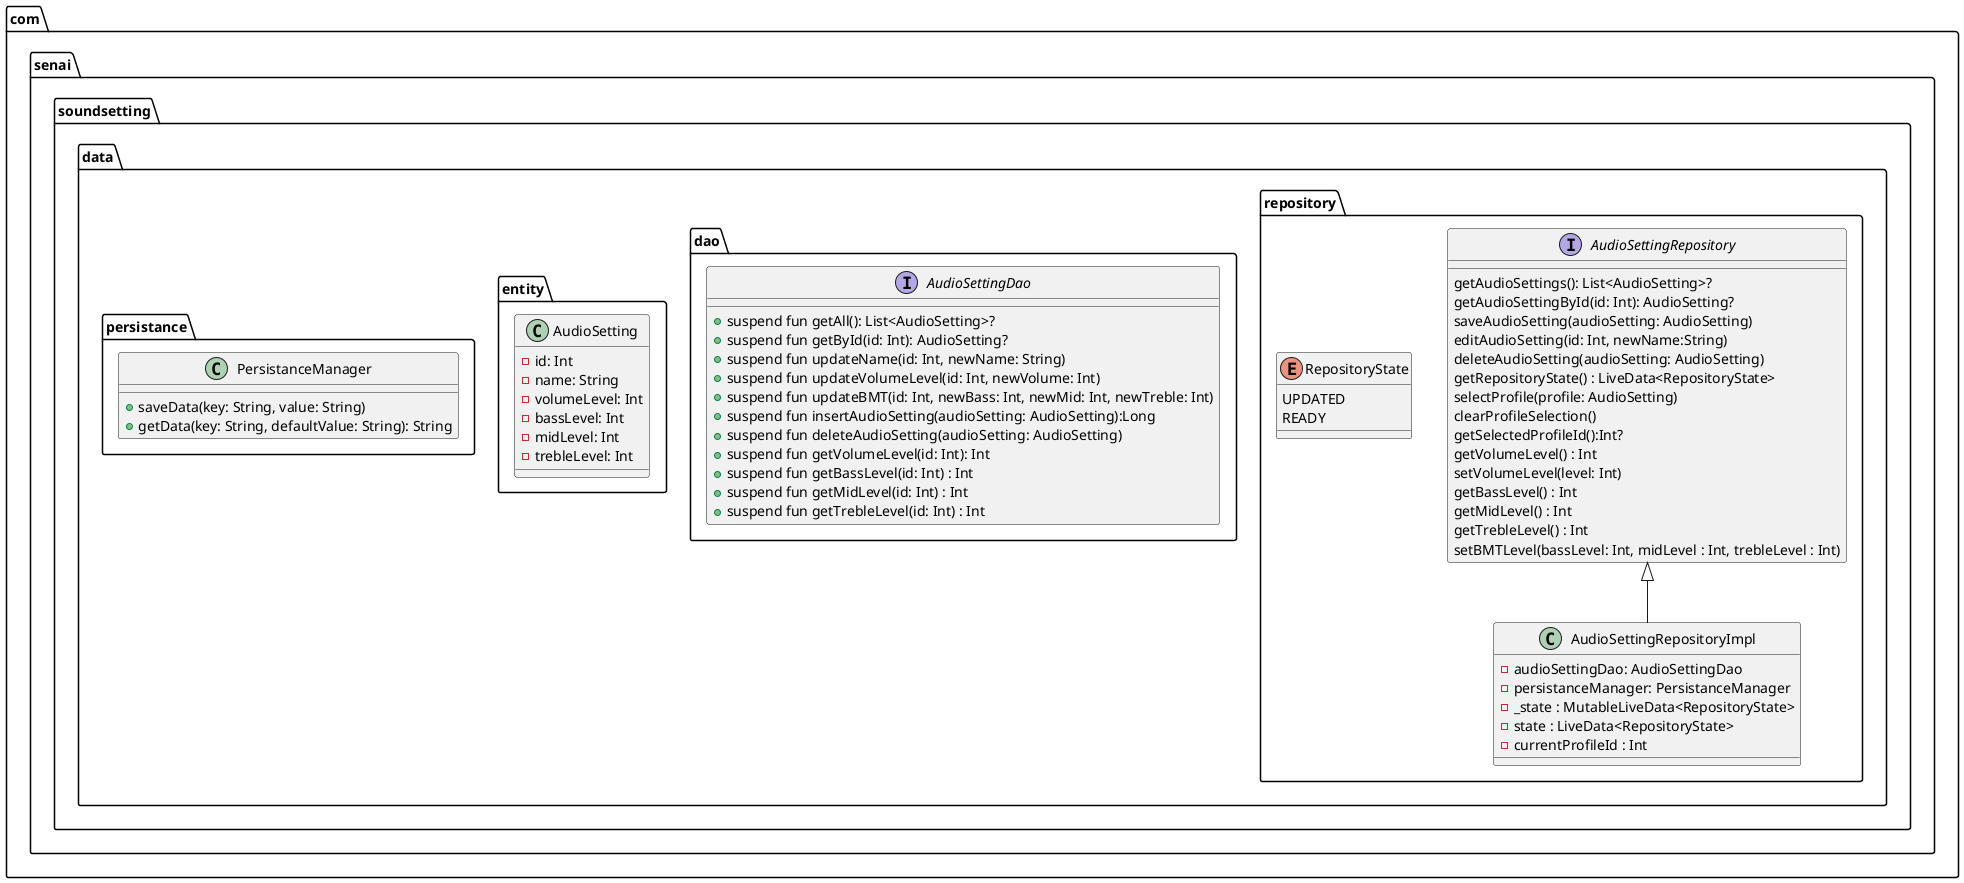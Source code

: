 @startuml

package com.senai.soundsetting.data {
    package repository {
        interface AudioSettingRepository{
            getAudioSettings(): List<AudioSetting>?
            getAudioSettingById(id: Int): AudioSetting?
            saveAudioSetting(audioSetting: AudioSetting)
            editAudioSetting(id: Int, newName:String)
            deleteAudioSetting(audioSetting: AudioSetting)
            getRepositoryState() : LiveData<RepositoryState>
            selectProfile(profile: AudioSetting)
            clearProfileSelection()
            getSelectedProfileId():Int?
            getVolumeLevel() : Int
            setVolumeLevel(level: Int)
            getBassLevel() : Int
            getMidLevel() : Int
            getTrebleLevel() : Int
            setBMTLevel(bassLevel: Int, midLevel : Int, trebleLevel : Int)
        }
        class AudioSettingRepositoryImpl{
            - audioSettingDao: AudioSettingDao
            - persistanceManager: PersistanceManager
            - _state : MutableLiveData<RepositoryState>
            - state : LiveData<RepositoryState>
            - currentProfileId : Int
        }
        enum RepositoryState{
            UPDATED
            READY
        }
    }

    package dao {
        interface AudioSettingDao{
            + suspend fun getAll(): List<AudioSetting>?
            + suspend fun getById(id: Int): AudioSetting?
            + suspend fun updateName(id: Int, newName: String)
            + suspend fun updateVolumeLevel(id: Int, newVolume: Int)
            + suspend fun updateBMT(id: Int, newBass: Int, newMid: Int, newTreble: Int)
            + suspend fun insertAudioSetting(audioSetting: AudioSetting):Long
            + suspend fun deleteAudioSetting(audioSetting: AudioSetting)
            + suspend fun getVolumeLevel(id: Int): Int
            + suspend fun getBassLevel(id: Int) : Int
            + suspend fun getMidLevel(id: Int) : Int
            + suspend fun getTrebleLevel(id: Int) : Int
        }
    }
    package entity {
        class AudioSetting{
            - id: Int
            - name: String
            - volumeLevel: Int
            - bassLevel: Int
            - midLevel: Int
            - trebleLevel: Int
        }
    }

    package persistance {
        class PersistanceManager{
            + saveData(key: String, value: String)
            + getData(key: String, defaultValue: String): String
        }
    }


    AudioSettingRepository <|-- AudioSettingRepositoryImpl



}
@enduml